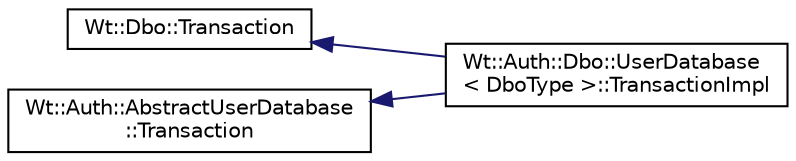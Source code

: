 digraph "Graphical Class Hierarchy"
{
 // LATEX_PDF_SIZE
  edge [fontname="Helvetica",fontsize="10",labelfontname="Helvetica",labelfontsize="10"];
  node [fontname="Helvetica",fontsize="10",shape=record];
  rankdir="LR";
  Node349 [label="Wt::Dbo::Transaction",height=0.2,width=0.4,color="black", fillcolor="white", style="filled",URL="$classWt_1_1Dbo_1_1Transaction.html",tooltip="A database transaction."];
  Node349 -> Node1 [dir="back",color="midnightblue",fontsize="10",style="solid",fontname="Helvetica"];
  Node1 [label="Wt::Auth::Dbo::UserDatabase\l\< DboType \>::TransactionImpl",height=0.2,width=0.4,color="black", fillcolor="white", style="filled",URL="$structWt_1_1Auth_1_1Dbo_1_1UserDatabase_1_1TransactionImpl.html",tooltip=" "];
  Node0 [label="Wt::Auth::AbstractUserDatabase\l::Transaction",height=0.2,width=0.4,color="black", fillcolor="white", style="filled",URL="$classWt_1_1Auth_1_1AbstractUserDatabase_1_1Transaction.html",tooltip="An abstract transaction."];
  Node0 -> Node1 [dir="back",color="midnightblue",fontsize="10",style="solid",fontname="Helvetica"];
}
